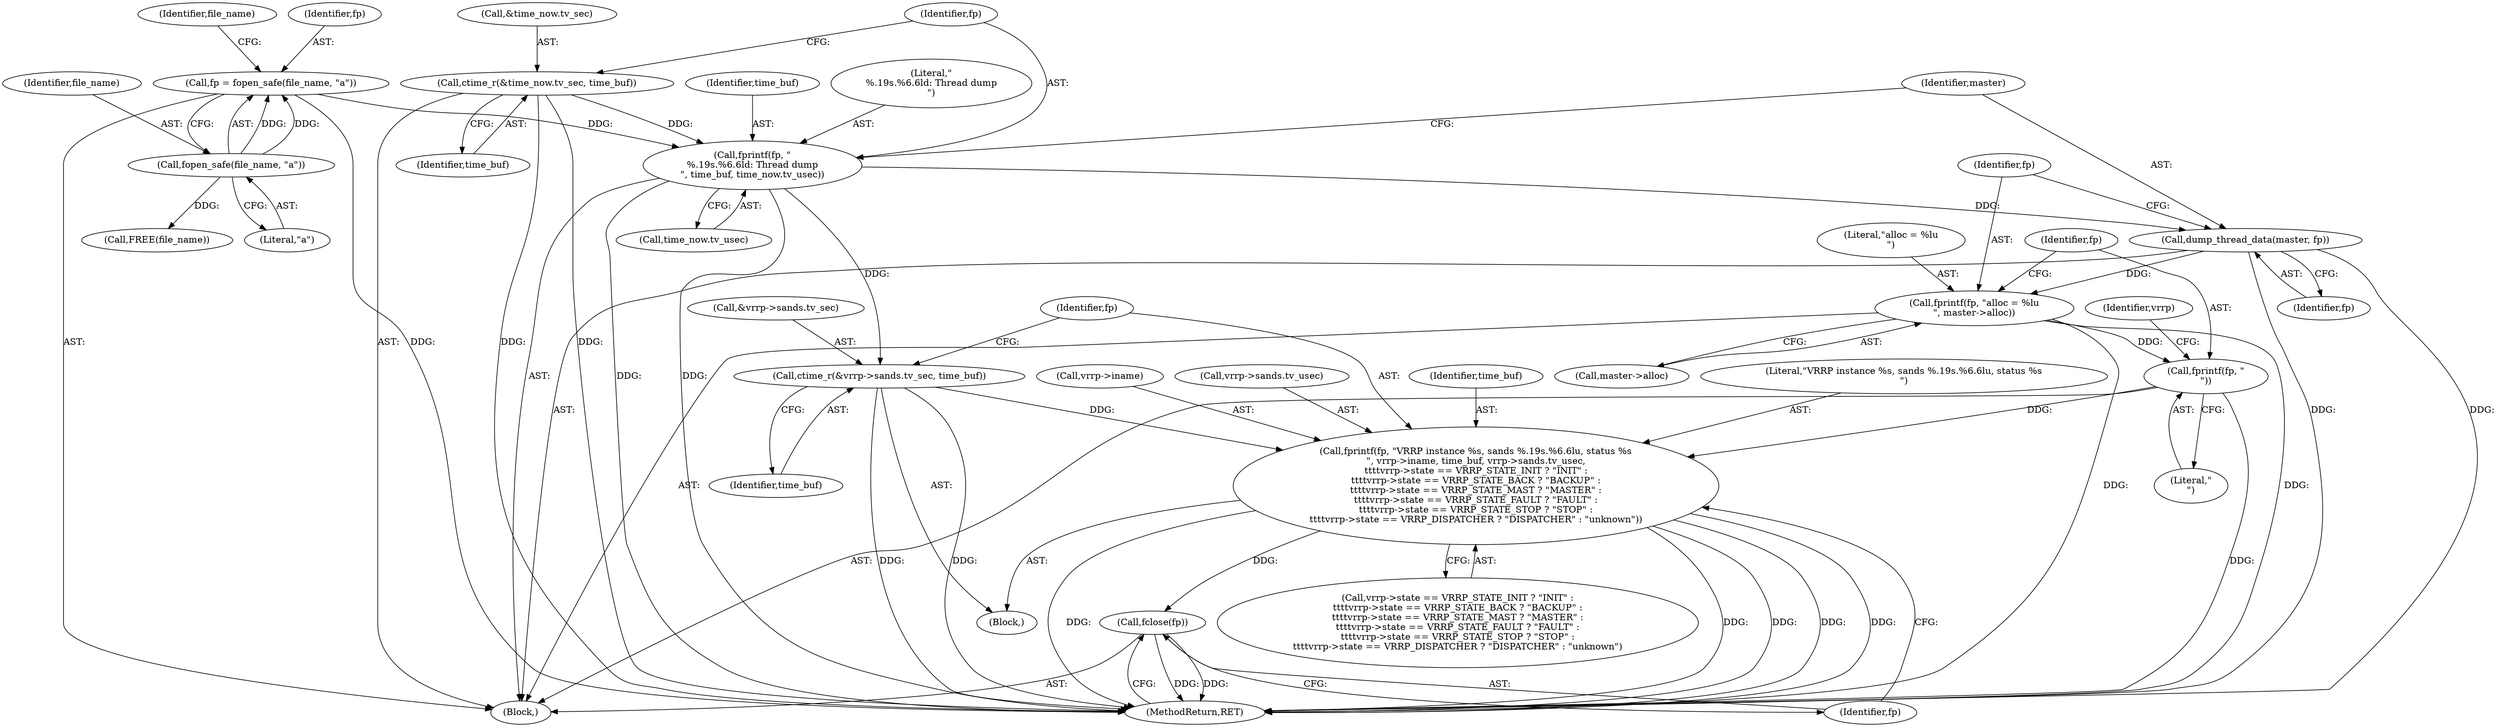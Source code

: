digraph "0_keepalived_04f2d32871bb3b11d7dc024039952f2fe2750306_7@API" {
"1000150" [label="(Call,fprintf(fp, \"VRRP instance %s, sands %.19s.%6.6lu, status %s\n\", vrrp->iname, time_buf, vrrp->sands.tv_usec,\n\t\t\t\tvrrp->state == VRRP_STATE_INIT ? \"INIT\" :\n\t\t\t\tvrrp->state == VRRP_STATE_BACK ? \"BACKUP\" :\n\t\t\t\tvrrp->state == VRRP_STATE_MAST ? \"MASTER\" :\n\t\t\t\tvrrp->state == VRRP_STATE_FAULT ? \"FAULT\" :\n\t\t\t\tvrrp->state == VRRP_STATE_STOP ? \"STOP\" :\n\t\t\t\tvrrp->state == VRRP_DISPATCHER ? \"DISPATCHER\" : \"unknown\"))"];
"1000138" [label="(Call,fprintf(fp, \"\n\"))"];
"1000132" [label="(Call,fprintf(fp, \"alloc = %lu\n\", master->alloc))"];
"1000129" [label="(Call,dump_thread_data(master, fp))"];
"1000122" [label="(Call,fprintf(fp, \"\n%.19s.%6.6ld: Thread dump\n\", time_buf, time_now.tv_usec))"];
"1000108" [label="(Call,fp = fopen_safe(file_name, \"a\"))"];
"1000110" [label="(Call,fopen_safe(file_name, \"a\"))"];
"1000116" [label="(Call,ctime_r(&time_now.tv_sec, time_buf))"];
"1000142" [label="(Call,ctime_r(&vrrp->sands.tv_sec, time_buf))"];
"1000205" [label="(Call,fclose(fp))"];
"1000121" [label="(Identifier,time_buf)"];
"1000138" [label="(Call,fprintf(fp, \"\n\"))"];
"1000206" [label="(Identifier,fp)"];
"1000153" [label="(Call,vrrp->iname)"];
"1000110" [label="(Call,fopen_safe(file_name, \"a\"))"];
"1000126" [label="(Call,time_now.tv_usec)"];
"1000157" [label="(Call,vrrp->sands.tv_usec)"];
"1000151" [label="(Identifier,fp)"];
"1000124" [label="(Literal,\"\n%.19s.%6.6ld: Thread dump\n\")"];
"1000114" [label="(Identifier,file_name)"];
"1000113" [label="(Call,FREE(file_name))"];
"1000132" [label="(Call,fprintf(fp, \"alloc = %lu\n\", master->alloc))"];
"1000112" [label="(Literal,\"a\")"];
"1000130" [label="(Identifier,master)"];
"1000146" [label="(Identifier,vrrp)"];
"1000140" [label="(Literal,\"\n\")"];
"1000162" [label="(Call,vrrp->state == VRRP_STATE_INIT ? \"INIT\" :\n\t\t\t\tvrrp->state == VRRP_STATE_BACK ? \"BACKUP\" :\n\t\t\t\tvrrp->state == VRRP_STATE_MAST ? \"MASTER\" :\n\t\t\t\tvrrp->state == VRRP_STATE_FAULT ? \"FAULT\" :\n\t\t\t\tvrrp->state == VRRP_STATE_STOP ? \"STOP\" :\n\t\t\t\tvrrp->state == VRRP_DISPATCHER ? \"DISPATCHER\" : \"unknown\")"];
"1000122" [label="(Call,fprintf(fp, \"\n%.19s.%6.6ld: Thread dump\n\", time_buf, time_now.tv_usec))"];
"1000129" [label="(Call,dump_thread_data(master, fp))"];
"1000116" [label="(Call,ctime_r(&time_now.tv_sec, time_buf))"];
"1000131" [label="(Identifier,fp)"];
"1000135" [label="(Call,master->alloc)"];
"1000205" [label="(Call,fclose(fp))"];
"1000150" [label="(Call,fprintf(fp, \"VRRP instance %s, sands %.19s.%6.6lu, status %s\n\", vrrp->iname, time_buf, vrrp->sands.tv_usec,\n\t\t\t\tvrrp->state == VRRP_STATE_INIT ? \"INIT\" :\n\t\t\t\tvrrp->state == VRRP_STATE_BACK ? \"BACKUP\" :\n\t\t\t\tvrrp->state == VRRP_STATE_MAST ? \"MASTER\" :\n\t\t\t\tvrrp->state == VRRP_STATE_FAULT ? \"FAULT\" :\n\t\t\t\tvrrp->state == VRRP_STATE_STOP ? \"STOP\" :\n\t\t\t\tvrrp->state == VRRP_DISPATCHER ? \"DISPATCHER\" : \"unknown\"))"];
"1000156" [label="(Identifier,time_buf)"];
"1000111" [label="(Identifier,file_name)"];
"1000102" [label="(Block,)"];
"1000133" [label="(Identifier,fp)"];
"1000149" [label="(Identifier,time_buf)"];
"1000142" [label="(Call,ctime_r(&vrrp->sands.tv_sec, time_buf))"];
"1000139" [label="(Identifier,fp)"];
"1000117" [label="(Call,&time_now.tv_sec)"];
"1000109" [label="(Identifier,fp)"];
"1000108" [label="(Call,fp = fopen_safe(file_name, \"a\"))"];
"1000123" [label="(Identifier,fp)"];
"1000152" [label="(Literal,\"VRRP instance %s, sands %.19s.%6.6lu, status %s\n\")"];
"1000141" [label="(Block,)"];
"1000143" [label="(Call,&vrrp->sands.tv_sec)"];
"1000125" [label="(Identifier,time_buf)"];
"1000207" [label="(MethodReturn,RET)"];
"1000134" [label="(Literal,\"alloc = %lu\n\")"];
"1000150" -> "1000141"  [label="AST: "];
"1000150" -> "1000162"  [label="CFG: "];
"1000151" -> "1000150"  [label="AST: "];
"1000152" -> "1000150"  [label="AST: "];
"1000153" -> "1000150"  [label="AST: "];
"1000156" -> "1000150"  [label="AST: "];
"1000157" -> "1000150"  [label="AST: "];
"1000162" -> "1000150"  [label="AST: "];
"1000206" -> "1000150"  [label="CFG: "];
"1000150" -> "1000207"  [label="DDG: "];
"1000150" -> "1000207"  [label="DDG: "];
"1000150" -> "1000207"  [label="DDG: "];
"1000150" -> "1000207"  [label="DDG: "];
"1000150" -> "1000207"  [label="DDG: "];
"1000138" -> "1000150"  [label="DDG: "];
"1000142" -> "1000150"  [label="DDG: "];
"1000150" -> "1000205"  [label="DDG: "];
"1000138" -> "1000102"  [label="AST: "];
"1000138" -> "1000140"  [label="CFG: "];
"1000139" -> "1000138"  [label="AST: "];
"1000140" -> "1000138"  [label="AST: "];
"1000146" -> "1000138"  [label="CFG: "];
"1000138" -> "1000207"  [label="DDG: "];
"1000132" -> "1000138"  [label="DDG: "];
"1000132" -> "1000102"  [label="AST: "];
"1000132" -> "1000135"  [label="CFG: "];
"1000133" -> "1000132"  [label="AST: "];
"1000134" -> "1000132"  [label="AST: "];
"1000135" -> "1000132"  [label="AST: "];
"1000139" -> "1000132"  [label="CFG: "];
"1000132" -> "1000207"  [label="DDG: "];
"1000132" -> "1000207"  [label="DDG: "];
"1000129" -> "1000132"  [label="DDG: "];
"1000129" -> "1000102"  [label="AST: "];
"1000129" -> "1000131"  [label="CFG: "];
"1000130" -> "1000129"  [label="AST: "];
"1000131" -> "1000129"  [label="AST: "];
"1000133" -> "1000129"  [label="CFG: "];
"1000129" -> "1000207"  [label="DDG: "];
"1000129" -> "1000207"  [label="DDG: "];
"1000122" -> "1000129"  [label="DDG: "];
"1000122" -> "1000102"  [label="AST: "];
"1000122" -> "1000126"  [label="CFG: "];
"1000123" -> "1000122"  [label="AST: "];
"1000124" -> "1000122"  [label="AST: "];
"1000125" -> "1000122"  [label="AST: "];
"1000126" -> "1000122"  [label="AST: "];
"1000130" -> "1000122"  [label="CFG: "];
"1000122" -> "1000207"  [label="DDG: "];
"1000122" -> "1000207"  [label="DDG: "];
"1000108" -> "1000122"  [label="DDG: "];
"1000116" -> "1000122"  [label="DDG: "];
"1000122" -> "1000142"  [label="DDG: "];
"1000108" -> "1000102"  [label="AST: "];
"1000108" -> "1000110"  [label="CFG: "];
"1000109" -> "1000108"  [label="AST: "];
"1000110" -> "1000108"  [label="AST: "];
"1000114" -> "1000108"  [label="CFG: "];
"1000108" -> "1000207"  [label="DDG: "];
"1000110" -> "1000108"  [label="DDG: "];
"1000110" -> "1000108"  [label="DDG: "];
"1000110" -> "1000112"  [label="CFG: "];
"1000111" -> "1000110"  [label="AST: "];
"1000112" -> "1000110"  [label="AST: "];
"1000110" -> "1000113"  [label="DDG: "];
"1000116" -> "1000102"  [label="AST: "];
"1000116" -> "1000121"  [label="CFG: "];
"1000117" -> "1000116"  [label="AST: "];
"1000121" -> "1000116"  [label="AST: "];
"1000123" -> "1000116"  [label="CFG: "];
"1000116" -> "1000207"  [label="DDG: "];
"1000116" -> "1000207"  [label="DDG: "];
"1000142" -> "1000141"  [label="AST: "];
"1000142" -> "1000149"  [label="CFG: "];
"1000143" -> "1000142"  [label="AST: "];
"1000149" -> "1000142"  [label="AST: "];
"1000151" -> "1000142"  [label="CFG: "];
"1000142" -> "1000207"  [label="DDG: "];
"1000142" -> "1000207"  [label="DDG: "];
"1000205" -> "1000102"  [label="AST: "];
"1000205" -> "1000206"  [label="CFG: "];
"1000206" -> "1000205"  [label="AST: "];
"1000207" -> "1000205"  [label="CFG: "];
"1000205" -> "1000207"  [label="DDG: "];
"1000205" -> "1000207"  [label="DDG: "];
}
